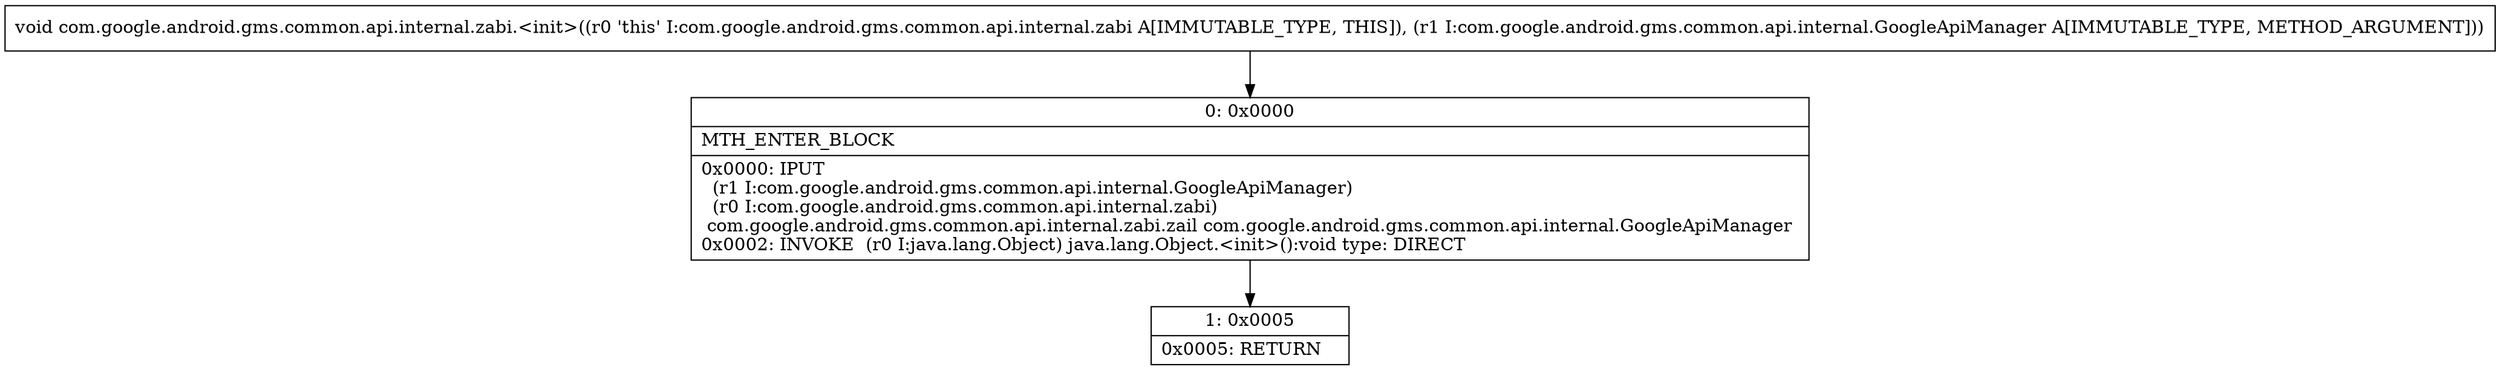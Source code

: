 digraph "CFG forcom.google.android.gms.common.api.internal.zabi.\<init\>(Lcom\/google\/android\/gms\/common\/api\/internal\/GoogleApiManager;)V" {
Node_0 [shape=record,label="{0\:\ 0x0000|MTH_ENTER_BLOCK\l|0x0000: IPUT  \l  (r1 I:com.google.android.gms.common.api.internal.GoogleApiManager)\l  (r0 I:com.google.android.gms.common.api.internal.zabi)\l com.google.android.gms.common.api.internal.zabi.zail com.google.android.gms.common.api.internal.GoogleApiManager \l0x0002: INVOKE  (r0 I:java.lang.Object) java.lang.Object.\<init\>():void type: DIRECT \l}"];
Node_1 [shape=record,label="{1\:\ 0x0005|0x0005: RETURN   \l}"];
MethodNode[shape=record,label="{void com.google.android.gms.common.api.internal.zabi.\<init\>((r0 'this' I:com.google.android.gms.common.api.internal.zabi A[IMMUTABLE_TYPE, THIS]), (r1 I:com.google.android.gms.common.api.internal.GoogleApiManager A[IMMUTABLE_TYPE, METHOD_ARGUMENT])) }"];
MethodNode -> Node_0;
Node_0 -> Node_1;
}

